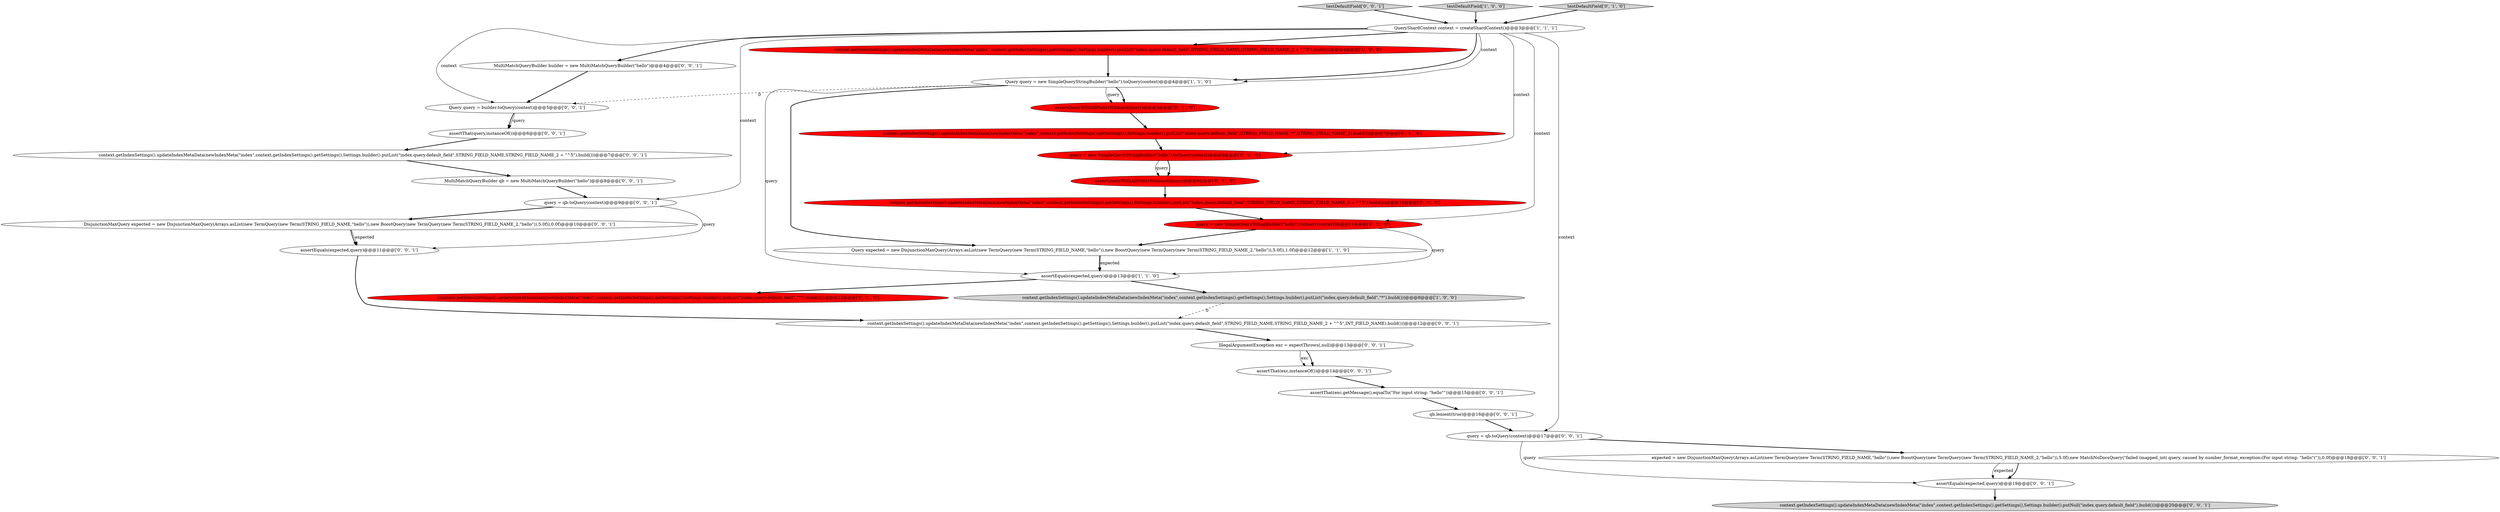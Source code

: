 digraph {
6 [style = filled, label = "assertEquals(expected,query)@@@13@@@['1', '1', '0']", fillcolor = white, shape = ellipse image = "AAA0AAABBB1BBB"];
22 [style = filled, label = "Query query = builder.toQuery(context)@@@5@@@['0', '0', '1']", fillcolor = white, shape = ellipse image = "AAA0AAABBB3BBB"];
1 [style = filled, label = "context.getIndexSettings().updateIndexMetaData(newIndexMeta(\"index\",context.getIndexSettings().getSettings(),Settings.builder().putList(\"index.query.default_field\",STRING_FIELD_NAME,STRING_FIELD_NAME_2 + \"^5\").build()))@@@4@@@['1', '0', '0']", fillcolor = red, shape = ellipse image = "AAA1AAABBB1BBB"];
26 [style = filled, label = "testDefaultField['0', '0', '1']", fillcolor = lightgray, shape = diamond image = "AAA0AAABBB3BBB"];
11 [style = filled, label = "{context.getIndexSettings().updateIndexMetaData(newIndexMeta(\"index\",context.getIndexSettings().getSettings(),Settings.builder().putList(\"index.query.default_field\",\"*\").build()))}@@@15@@@['0', '1', '0']", fillcolor = red, shape = ellipse image = "AAA1AAABBB2BBB"];
19 [style = filled, label = "MultiMatchQueryBuilder builder = new MultiMatchQueryBuilder(\"hello\")@@@4@@@['0', '0', '1']", fillcolor = white, shape = ellipse image = "AAA0AAABBB3BBB"];
17 [style = filled, label = "qb.lenient(true)@@@16@@@['0', '0', '1']", fillcolor = white, shape = ellipse image = "AAA0AAABBB3BBB"];
23 [style = filled, label = "IllegalArgumentException exc = expectThrows(,null)@@@13@@@['0', '0', '1']", fillcolor = white, shape = ellipse image = "AAA0AAABBB3BBB"];
27 [style = filled, label = "assertThat(exc,instanceOf())@@@14@@@['0', '0', '1']", fillcolor = white, shape = ellipse image = "AAA0AAABBB3BBB"];
29 [style = filled, label = "DisjunctionMaxQuery expected = new DisjunctionMaxQuery(Arrays.asList(new TermQuery(new Term(STRING_FIELD_NAME,\"hello\")),new BoostQuery(new TermQuery(new Term(STRING_FIELD_NAME_2,\"hello\")),5.0f)),0.0f)@@@10@@@['0', '0', '1']", fillcolor = white, shape = ellipse image = "AAA0AAABBB3BBB"];
24 [style = filled, label = "query = qb.toQuery(context)@@@9@@@['0', '0', '1']", fillcolor = white, shape = ellipse image = "AAA0AAABBB3BBB"];
9 [style = filled, label = "assertQueryWithAllFieldsWildcard(query)@@@5@@@['0', '1', '0']", fillcolor = red, shape = ellipse image = "AAA1AAABBB2BBB"];
12 [style = filled, label = "query = new SimpleQueryStringBuilder(\"hello\").toQuery(context)@@@11@@@['0', '1', '0']", fillcolor = red, shape = ellipse image = "AAA1AAABBB2BBB"];
13 [style = filled, label = "context.getIndexSettings().updateIndexMetaData(newIndexMeta(\"index\",context.getIndexSettings().getSettings(),Settings.builder().putList(\"index.query.default_field\",STRING_FIELD_NAME,\"*\",STRING_FIELD_NAME_2).build()))@@@7@@@['0', '1', '0']", fillcolor = red, shape = ellipse image = "AAA1AAABBB2BBB"];
3 [style = filled, label = "testDefaultField['1', '0', '0']", fillcolor = lightgray, shape = diamond image = "AAA0AAABBB1BBB"];
25 [style = filled, label = "query = qb.toQuery(context)@@@17@@@['0', '0', '1']", fillcolor = white, shape = ellipse image = "AAA0AAABBB3BBB"];
7 [style = filled, label = "query = new SimpleQueryStringBuilder(\"hello\").toQuery(context)@@@8@@@['0', '1', '0']", fillcolor = red, shape = ellipse image = "AAA1AAABBB2BBB"];
2 [style = filled, label = "Query expected = new DisjunctionMaxQuery(Arrays.asList(new TermQuery(new Term(STRING_FIELD_NAME,\"hello\")),new BoostQuery(new TermQuery(new Term(STRING_FIELD_NAME_2,\"hello\")),5.0f)),1.0f)@@@12@@@['1', '1', '0']", fillcolor = white, shape = ellipse image = "AAA0AAABBB1BBB"];
14 [style = filled, label = "testDefaultField['0', '1', '0']", fillcolor = lightgray, shape = diamond image = "AAA0AAABBB2BBB"];
8 [style = filled, label = "assertQueryWithAllFieldsWildcard(query)@@@9@@@['0', '1', '0']", fillcolor = red, shape = ellipse image = "AAA1AAABBB2BBB"];
18 [style = filled, label = "assertEquals(expected,query)@@@19@@@['0', '0', '1']", fillcolor = white, shape = ellipse image = "AAA0AAABBB3BBB"];
4 [style = filled, label = "QueryShardContext context = createShardContext()@@@3@@@['1', '1', '1']", fillcolor = white, shape = ellipse image = "AAA0AAABBB1BBB"];
28 [style = filled, label = "context.getIndexSettings().updateIndexMetaData(newIndexMeta(\"index\",context.getIndexSettings().getSettings(),Settings.builder().putList(\"index.query.default_field\",STRING_FIELD_NAME,STRING_FIELD_NAME_2 + \"^5\").build()))@@@7@@@['0', '0', '1']", fillcolor = white, shape = ellipse image = "AAA0AAABBB3BBB"];
15 [style = filled, label = "assertThat(exc.getMessage(),equalTo(\"For input string: \"hello\"\"))@@@15@@@['0', '0', '1']", fillcolor = white, shape = ellipse image = "AAA0AAABBB3BBB"];
0 [style = filled, label = "Query query = new SimpleQueryStringBuilder(\"hello\").toQuery(context)@@@4@@@['1', '1', '0']", fillcolor = white, shape = ellipse image = "AAA0AAABBB1BBB"];
10 [style = filled, label = "context.getIndexSettings().updateIndexMetaData(newIndexMeta(\"index\",context.getIndexSettings().getSettings(),Settings.builder().putList(\"index.query.default_field\",STRING_FIELD_NAME,STRING_FIELD_NAME_2 + \"^5\").build()))@@@10@@@['0', '1', '0']", fillcolor = red, shape = ellipse image = "AAA1AAABBB2BBB"];
30 [style = filled, label = "expected = new DisjunctionMaxQuery(Arrays.asList(new TermQuery(new Term(STRING_FIELD_NAME,\"hello\")),new BoostQuery(new TermQuery(new Term(STRING_FIELD_NAME_2,\"hello\")),5.0f),new MatchNoDocsQuery(\"failed (mapped_int( query, caused by number_format_exception:(For input string: \"hello\"(\")),0.0f)@@@18@@@['0', '0', '1']", fillcolor = white, shape = ellipse image = "AAA0AAABBB3BBB"];
32 [style = filled, label = "assertThat(query,instanceOf())@@@6@@@['0', '0', '1']", fillcolor = white, shape = ellipse image = "AAA0AAABBB3BBB"];
20 [style = filled, label = "context.getIndexSettings().updateIndexMetaData(newIndexMeta(\"index\",context.getIndexSettings().getSettings(),Settings.builder().putList(\"index.query.default_field\",STRING_FIELD_NAME,STRING_FIELD_NAME_2 + \"^5\",INT_FIELD_NAME).build()))@@@12@@@['0', '0', '1']", fillcolor = white, shape = ellipse image = "AAA0AAABBB3BBB"];
21 [style = filled, label = "MultiMatchQueryBuilder qb = new MultiMatchQueryBuilder(\"hello\")@@@8@@@['0', '0', '1']", fillcolor = white, shape = ellipse image = "AAA0AAABBB3BBB"];
5 [style = filled, label = "context.getIndexSettings().updateIndexMetaData(newIndexMeta(\"index\",context.getIndexSettings().getSettings(),Settings.builder().putList(\"index.query.default_field\",\"*\").build()))@@@8@@@['1', '0', '0']", fillcolor = lightgray, shape = ellipse image = "AAA0AAABBB1BBB"];
31 [style = filled, label = "assertEquals(expected,query)@@@11@@@['0', '0', '1']", fillcolor = white, shape = ellipse image = "AAA0AAABBB3BBB"];
16 [style = filled, label = "context.getIndexSettings().updateIndexMetaData(newIndexMeta(\"index\",context.getIndexSettings().getSettings(),Settings.builder().putNull(\"index.query.default_field\").build()))@@@20@@@['0', '0', '1']", fillcolor = lightgray, shape = ellipse image = "AAA0AAABBB3BBB"];
17->25 [style = bold, label=""];
8->10 [style = bold, label=""];
0->9 [style = bold, label=""];
23->27 [style = bold, label=""];
2->6 [style = bold, label=""];
0->6 [style = solid, label="query"];
25->30 [style = bold, label=""];
29->31 [style = bold, label=""];
0->2 [style = bold, label=""];
22->32 [style = solid, label="query"];
4->19 [style = bold, label=""];
4->25 [style = solid, label="context"];
0->9 [style = solid, label="query"];
22->32 [style = bold, label=""];
12->6 [style = solid, label="query"];
21->24 [style = bold, label=""];
24->29 [style = bold, label=""];
1->0 [style = bold, label=""];
4->12 [style = solid, label="context"];
7->8 [style = bold, label=""];
30->18 [style = bold, label=""];
3->4 [style = bold, label=""];
26->4 [style = bold, label=""];
0->22 [style = dashed, label="0"];
27->15 [style = bold, label=""];
4->0 [style = bold, label=""];
5->20 [style = dashed, label="0"];
4->22 [style = solid, label="context"];
4->7 [style = solid, label="context"];
6->5 [style = bold, label=""];
12->2 [style = bold, label=""];
15->17 [style = bold, label=""];
28->21 [style = bold, label=""];
30->18 [style = solid, label="expected"];
20->23 [style = bold, label=""];
10->12 [style = bold, label=""];
13->7 [style = bold, label=""];
23->27 [style = solid, label="exc"];
6->11 [style = bold, label=""];
2->6 [style = solid, label="expected"];
9->13 [style = bold, label=""];
4->1 [style = bold, label=""];
4->24 [style = solid, label="context"];
31->20 [style = bold, label=""];
25->18 [style = solid, label="query"];
19->22 [style = bold, label=""];
32->28 [style = bold, label=""];
24->31 [style = solid, label="query"];
4->0 [style = solid, label="context"];
29->31 [style = solid, label="expected"];
7->8 [style = solid, label="query"];
14->4 [style = bold, label=""];
18->16 [style = bold, label=""];
}
